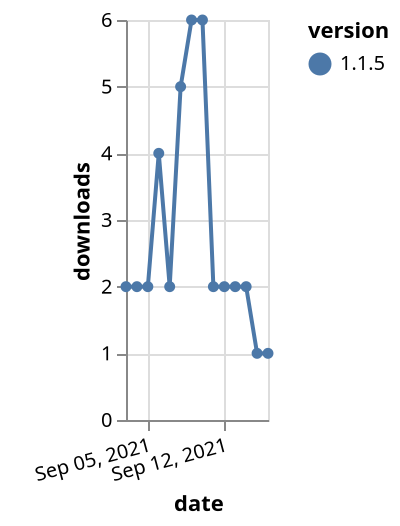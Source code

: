{"$schema": "https://vega.github.io/schema/vega-lite/v5.json", "description": "A simple bar chart with embedded data.", "data": {"values": [{"date": "2021-09-03", "total": 3154, "delta": 2, "version": "1.1.5"}, {"date": "2021-09-04", "total": 3156, "delta": 2, "version": "1.1.5"}, {"date": "2021-09-05", "total": 3158, "delta": 2, "version": "1.1.5"}, {"date": "2021-09-06", "total": 3162, "delta": 4, "version": "1.1.5"}, {"date": "2021-09-07", "total": 3164, "delta": 2, "version": "1.1.5"}, {"date": "2021-09-08", "total": 3169, "delta": 5, "version": "1.1.5"}, {"date": "2021-09-09", "total": 3175, "delta": 6, "version": "1.1.5"}, {"date": "2021-09-10", "total": 3181, "delta": 6, "version": "1.1.5"}, {"date": "2021-09-11", "total": 3183, "delta": 2, "version": "1.1.5"}, {"date": "2021-09-12", "total": 3185, "delta": 2, "version": "1.1.5"}, {"date": "2021-09-13", "total": 3187, "delta": 2, "version": "1.1.5"}, {"date": "2021-09-14", "total": 3189, "delta": 2, "version": "1.1.5"}, {"date": "2021-09-15", "total": 3190, "delta": 1, "version": "1.1.5"}, {"date": "2021-09-16", "total": 3191, "delta": 1, "version": "1.1.5"}]}, "width": "container", "mark": {"type": "line", "point": {"filled": true}}, "encoding": {"x": {"field": "date", "type": "temporal", "timeUnit": "yearmonthdate", "title": "date", "axis": {"labelAngle": -15}}, "y": {"field": "delta", "type": "quantitative", "title": "downloads"}, "color": {"field": "version", "type": "nominal"}, "tooltip": {"field": "delta"}}}
